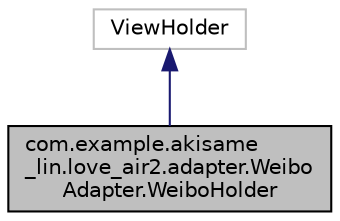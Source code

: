 digraph "com.example.akisame_lin.love_air2.adapter.WeiboAdapter.WeiboHolder"
{
 // LATEX_PDF_SIZE
  edge [fontname="Helvetica",fontsize="10",labelfontname="Helvetica",labelfontsize="10"];
  node [fontname="Helvetica",fontsize="10",shape=record];
  Node0 [label="com.example.akisame\l_lin.love_air2.adapter.Weibo\lAdapter.WeiboHolder",height=0.2,width=0.4,color="black", fillcolor="grey75", style="filled", fontcolor="black",tooltip=" "];
  Node1 -> Node0 [dir="back",color="midnightblue",fontsize="10",style="solid",fontname="Helvetica"];
  Node1 [label="ViewHolder",height=0.2,width=0.4,color="grey75", fillcolor="white", style="filled",tooltip=" "];
}
